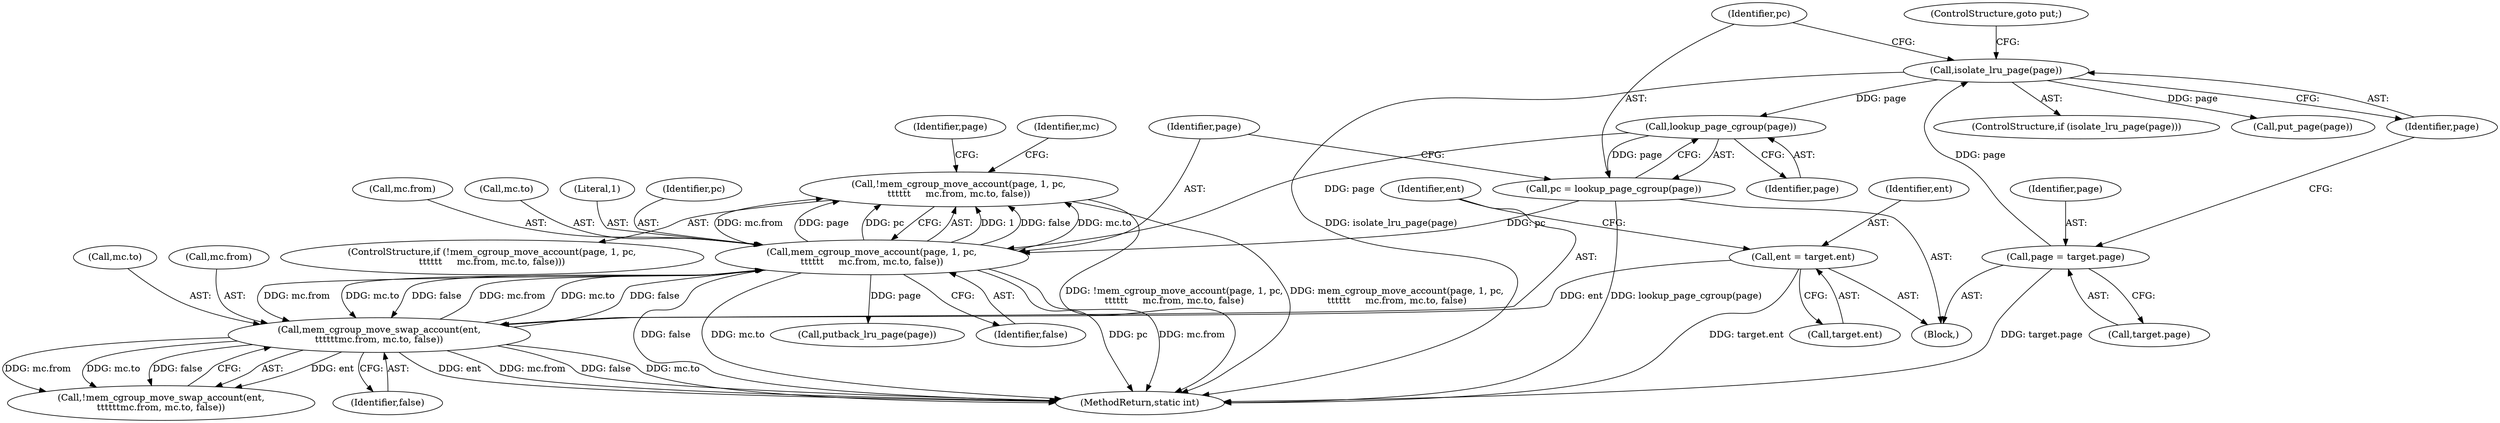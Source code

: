 digraph "0_linux_4a1d704194a441bf83c636004a479e01360ec850_5@API" {
"1000194" [label="(Call,!mem_cgroup_move_account(page, 1, pc,\n\t\t\t\t\t\t     mc.from, mc.to, false))"];
"1000195" [label="(Call,mem_cgroup_move_account(page, 1, pc,\n\t\t\t\t\t\t     mc.from, mc.to, false))"];
"1000191" [label="(Call,lookup_page_cgroup(page))"];
"1000186" [label="(Call,isolate_lru_page(page))"];
"1000180" [label="(Call,page = target.page)"];
"1000189" [label="(Call,pc = lookup_page_cgroup(page))"];
"1000229" [label="(Call,mem_cgroup_move_swap_account(ent,\n\t\t\t\t\t\tmc.from, mc.to, false))"];
"1000222" [label="(Call,ent = target.ent)"];
"1000189" [label="(Call,pc = lookup_page_cgroup(page))"];
"1000193" [label="(ControlStructure,if (!mem_cgroup_move_account(page, 1, pc,\n\t\t\t\t\t\t     mc.from, mc.to, false)))"];
"1000234" [label="(Call,mc.to)"];
"1000215" [label="(Call,putback_lru_page(page))"];
"1000185" [label="(ControlStructure,if (isolate_lru_page(page)))"];
"1000191" [label="(Call,lookup_page_cgroup(page))"];
"1000180" [label="(Call,page = target.page)"];
"1000230" [label="(Identifier,ent)"];
"1000231" [label="(Call,mc.from)"];
"1000218" [label="(Call,put_page(page))"];
"1000192" [label="(Identifier,page)"];
"1000194" [label="(Call,!mem_cgroup_move_account(page, 1, pc,\n\t\t\t\t\t\t     mc.from, mc.to, false))"];
"1000229" [label="(Call,mem_cgroup_move_swap_account(ent,\n\t\t\t\t\t\tmc.from, mc.to, false))"];
"1000271" [label="(MethodReturn,static int)"];
"1000195" [label="(Call,mem_cgroup_move_account(page, 1, pc,\n\t\t\t\t\t\t     mc.from, mc.to, false))"];
"1000222" [label="(Call,ent = target.ent)"];
"1000196" [label="(Identifier,page)"];
"1000199" [label="(Call,mc.from)"];
"1000216" [label="(Identifier,page)"];
"1000202" [label="(Call,mc.to)"];
"1000187" [label="(Identifier,page)"];
"1000228" [label="(Call,!mem_cgroup_move_swap_account(ent,\n\t\t\t\t\t\tmc.from, mc.to, false))"];
"1000190" [label="(Identifier,pc)"];
"1000205" [label="(Identifier,false)"];
"1000237" [label="(Identifier,false)"];
"1000188" [label="(ControlStructure,goto put;)"];
"1000224" [label="(Call,target.ent)"];
"1000181" [label="(Identifier,page)"];
"1000209" [label="(Identifier,mc)"];
"1000223" [label="(Identifier,ent)"];
"1000182" [label="(Call,target.page)"];
"1000197" [label="(Literal,1)"];
"1000198" [label="(Identifier,pc)"];
"1000178" [label="(Block,)"];
"1000186" [label="(Call,isolate_lru_page(page))"];
"1000194" -> "1000193"  [label="AST: "];
"1000194" -> "1000195"  [label="CFG: "];
"1000195" -> "1000194"  [label="AST: "];
"1000209" -> "1000194"  [label="CFG: "];
"1000216" -> "1000194"  [label="CFG: "];
"1000194" -> "1000271"  [label="DDG: !mem_cgroup_move_account(page, 1, pc,\n\t\t\t\t\t\t     mc.from, mc.to, false)"];
"1000194" -> "1000271"  [label="DDG: mem_cgroup_move_account(page, 1, pc,\n\t\t\t\t\t\t     mc.from, mc.to, false)"];
"1000195" -> "1000194"  [label="DDG: 1"];
"1000195" -> "1000194"  [label="DDG: false"];
"1000195" -> "1000194"  [label="DDG: mc.to"];
"1000195" -> "1000194"  [label="DDG: mc.from"];
"1000195" -> "1000194"  [label="DDG: page"];
"1000195" -> "1000194"  [label="DDG: pc"];
"1000195" -> "1000205"  [label="CFG: "];
"1000196" -> "1000195"  [label="AST: "];
"1000197" -> "1000195"  [label="AST: "];
"1000198" -> "1000195"  [label="AST: "];
"1000199" -> "1000195"  [label="AST: "];
"1000202" -> "1000195"  [label="AST: "];
"1000205" -> "1000195"  [label="AST: "];
"1000195" -> "1000271"  [label="DDG: mc.from"];
"1000195" -> "1000271"  [label="DDG: false"];
"1000195" -> "1000271"  [label="DDG: mc.to"];
"1000195" -> "1000271"  [label="DDG: pc"];
"1000191" -> "1000195"  [label="DDG: page"];
"1000189" -> "1000195"  [label="DDG: pc"];
"1000229" -> "1000195"  [label="DDG: mc.from"];
"1000229" -> "1000195"  [label="DDG: mc.to"];
"1000229" -> "1000195"  [label="DDG: false"];
"1000195" -> "1000215"  [label="DDG: page"];
"1000195" -> "1000229"  [label="DDG: mc.from"];
"1000195" -> "1000229"  [label="DDG: mc.to"];
"1000195" -> "1000229"  [label="DDG: false"];
"1000191" -> "1000189"  [label="AST: "];
"1000191" -> "1000192"  [label="CFG: "];
"1000192" -> "1000191"  [label="AST: "];
"1000189" -> "1000191"  [label="CFG: "];
"1000191" -> "1000189"  [label="DDG: page"];
"1000186" -> "1000191"  [label="DDG: page"];
"1000186" -> "1000185"  [label="AST: "];
"1000186" -> "1000187"  [label="CFG: "];
"1000187" -> "1000186"  [label="AST: "];
"1000188" -> "1000186"  [label="CFG: "];
"1000190" -> "1000186"  [label="CFG: "];
"1000186" -> "1000271"  [label="DDG: isolate_lru_page(page)"];
"1000180" -> "1000186"  [label="DDG: page"];
"1000186" -> "1000218"  [label="DDG: page"];
"1000180" -> "1000178"  [label="AST: "];
"1000180" -> "1000182"  [label="CFG: "];
"1000181" -> "1000180"  [label="AST: "];
"1000182" -> "1000180"  [label="AST: "];
"1000187" -> "1000180"  [label="CFG: "];
"1000180" -> "1000271"  [label="DDG: target.page"];
"1000189" -> "1000178"  [label="AST: "];
"1000190" -> "1000189"  [label="AST: "];
"1000196" -> "1000189"  [label="CFG: "];
"1000189" -> "1000271"  [label="DDG: lookup_page_cgroup(page)"];
"1000229" -> "1000228"  [label="AST: "];
"1000229" -> "1000237"  [label="CFG: "];
"1000230" -> "1000229"  [label="AST: "];
"1000231" -> "1000229"  [label="AST: "];
"1000234" -> "1000229"  [label="AST: "];
"1000237" -> "1000229"  [label="AST: "];
"1000228" -> "1000229"  [label="CFG: "];
"1000229" -> "1000271"  [label="DDG: mc.from"];
"1000229" -> "1000271"  [label="DDG: false"];
"1000229" -> "1000271"  [label="DDG: mc.to"];
"1000229" -> "1000271"  [label="DDG: ent"];
"1000229" -> "1000228"  [label="DDG: ent"];
"1000229" -> "1000228"  [label="DDG: mc.from"];
"1000229" -> "1000228"  [label="DDG: mc.to"];
"1000229" -> "1000228"  [label="DDG: false"];
"1000222" -> "1000229"  [label="DDG: ent"];
"1000222" -> "1000178"  [label="AST: "];
"1000222" -> "1000224"  [label="CFG: "];
"1000223" -> "1000222"  [label="AST: "];
"1000224" -> "1000222"  [label="AST: "];
"1000230" -> "1000222"  [label="CFG: "];
"1000222" -> "1000271"  [label="DDG: target.ent"];
}
